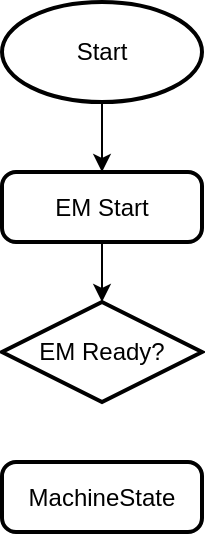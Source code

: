 <mxfile version="17.2.1" type="github" pages="3">
  <diagram id="C5RBs43oDa-KdzZeNtuy" name="EM">
    <mxGraphModel dx="1422" dy="794" grid="1" gridSize="10" guides="1" tooltips="1" connect="1" arrows="1" fold="1" page="1" pageScale="1" pageWidth="827" pageHeight="1169" math="0" shadow="0">
      <root>
        <mxCell id="WIyWlLk6GJQsqaUBKTNV-0" />
        <mxCell id="WIyWlLk6GJQsqaUBKTNV-1" parent="WIyWlLk6GJQsqaUBKTNV-0" />
        <mxCell id="A__8rpoOTPyaU1sWIA0t-6" style="edgeStyle=orthogonalEdgeStyle;rounded=0;orthogonalLoop=1;jettySize=auto;html=1;entryX=0.5;entryY=0;entryDx=0;entryDy=0;" parent="WIyWlLk6GJQsqaUBKTNV-1" source="A__8rpoOTPyaU1sWIA0t-7" target="A__8rpoOTPyaU1sWIA0t-9" edge="1">
          <mxGeometry relative="1" as="geometry" />
        </mxCell>
        <mxCell id="A__8rpoOTPyaU1sWIA0t-7" value="Start" style="strokeWidth=2;html=1;shape=mxgraph.flowchart.start_1;whiteSpace=wrap;" parent="WIyWlLk6GJQsqaUBKTNV-1" vertex="1">
          <mxGeometry x="190" y="90" width="100" height="50" as="geometry" />
        </mxCell>
        <mxCell id="A__8rpoOTPyaU1sWIA0t-8" style="edgeStyle=orthogonalEdgeStyle;rounded=0;orthogonalLoop=1;jettySize=auto;html=1;entryX=0.5;entryY=0;entryDx=0;entryDy=0;entryPerimeter=0;" parent="WIyWlLk6GJQsqaUBKTNV-1" source="A__8rpoOTPyaU1sWIA0t-9" target="A__8rpoOTPyaU1sWIA0t-10" edge="1">
          <mxGeometry relative="1" as="geometry" />
        </mxCell>
        <mxCell id="A__8rpoOTPyaU1sWIA0t-9" value="EM Start" style="rounded=1;whiteSpace=wrap;html=1;absoluteArcSize=1;arcSize=14;strokeWidth=2;" parent="WIyWlLk6GJQsqaUBKTNV-1" vertex="1">
          <mxGeometry x="190" y="175" width="100" height="35" as="geometry" />
        </mxCell>
        <mxCell id="A__8rpoOTPyaU1sWIA0t-10" value="EM Ready?" style="strokeWidth=2;html=1;shape=mxgraph.flowchart.decision;whiteSpace=wrap;" parent="WIyWlLk6GJQsqaUBKTNV-1" vertex="1">
          <mxGeometry x="190" y="240" width="100" height="50" as="geometry" />
        </mxCell>
        <mxCell id="A__8rpoOTPyaU1sWIA0t-11" value="MachineState" style="rounded=1;whiteSpace=wrap;html=1;absoluteArcSize=1;arcSize=14;strokeWidth=2;" parent="WIyWlLk6GJQsqaUBKTNV-1" vertex="1">
          <mxGeometry x="190" y="320" width="100" height="35" as="geometry" />
        </mxCell>
      </root>
    </mxGraphModel>
  </diagram>
  <diagram id="d0zWDj6BicbdPUeeqikr" name="Page-2">
    <mxGraphModel dx="1422" dy="794" grid="1" gridSize="10" guides="1" tooltips="1" connect="1" arrows="1" fold="1" page="1" pageScale="1" pageWidth="827" pageHeight="1169" math="0" shadow="0">
      <root>
        <mxCell id="nzSEOdF4jOf0fmbuoUVZ-0" />
        <mxCell id="nzSEOdF4jOf0fmbuoUVZ-1" parent="nzSEOdF4jOf0fmbuoUVZ-0" />
        <mxCell id="QW3zOGScD2DFvniueVcg-14" value="Test Device" style="rounded=1;whiteSpace=wrap;html=1;dashed=1;verticalAlign=bottom;" parent="nzSEOdF4jOf0fmbuoUVZ-1" vertex="1">
          <mxGeometry x="230" y="1003" width="360" height="110" as="geometry" />
        </mxCell>
        <mxCell id="nzSEOdF4jOf0fmbuoUVZ-6" value="" style="rounded=0;whiteSpace=wrap;html=1;dashed=1;" parent="nzSEOdF4jOf0fmbuoUVZ-1" vertex="1">
          <mxGeometry x="259" y="260" width="310" height="200" as="geometry" />
        </mxCell>
        <mxCell id="nzSEOdF4jOf0fmbuoUVZ-2" value="Dlt-viewer" style="rounded=1;whiteSpace=wrap;html=1;fillColor=#dae8fc;strokeColor=#6c8ebf;" parent="nzSEOdF4jOf0fmbuoUVZ-1" vertex="1">
          <mxGeometry x="350" y="380" width="120" height="60" as="geometry" />
        </mxCell>
        <mxCell id="nzSEOdF4jOf0fmbuoUVZ-4" value="Addon&lt;br&gt;系统信息" style="rounded=1;whiteSpace=wrap;html=1;fillColor=#f5f5f5;fontColor=#333333;strokeColor=#666666;" parent="nzSEOdF4jOf0fmbuoUVZ-1" vertex="1">
          <mxGeometry x="294" y="290" width="120" height="60" as="geometry" />
        </mxCell>
        <mxCell id="nzSEOdF4jOf0fmbuoUVZ-5" value="Daemon" style="rounded=1;whiteSpace=wrap;html=1;fillColor=#d5e8d4;strokeColor=#82b366;" parent="nzSEOdF4jOf0fmbuoUVZ-1" vertex="1">
          <mxGeometry x="354" y="490" width="120" height="60" as="geometry" />
        </mxCell>
        <mxCell id="nzSEOdF4jOf0fmbuoUVZ-7" value="" style="endArrow=classic;startArrow=classic;html=1;rounded=0;exitX=0.5;exitY=0;exitDx=0;exitDy=0;" parent="nzSEOdF4jOf0fmbuoUVZ-1" source="nzSEOdF4jOf0fmbuoUVZ-5" edge="1">
          <mxGeometry width="50" height="50" relative="1" as="geometry">
            <mxPoint x="364" y="490" as="sourcePoint" />
            <mxPoint x="414" y="440" as="targetPoint" />
          </mxGeometry>
        </mxCell>
        <mxCell id="nzSEOdF4jOf0fmbuoUVZ-8" value="" style="endArrow=classic;html=1;rounded=0;entryX=0.5;entryY=1;entryDx=0;entryDy=0;" parent="nzSEOdF4jOf0fmbuoUVZ-1" target="nzSEOdF4jOf0fmbuoUVZ-4" edge="1">
          <mxGeometry width="50" height="50" relative="1" as="geometry">
            <mxPoint x="414" y="380" as="sourcePoint" />
            <mxPoint x="464" y="330" as="targetPoint" />
          </mxGeometry>
        </mxCell>
        <mxCell id="nzSEOdF4jOf0fmbuoUVZ-9" value="Addon&lt;br&gt;数据可视化" style="rounded=1;whiteSpace=wrap;html=1;fillColor=#f5f5f5;fontColor=#333333;strokeColor=#666666;" parent="nzSEOdF4jOf0fmbuoUVZ-1" vertex="1">
          <mxGeometry x="430" y="290" width="120" height="60" as="geometry" />
        </mxCell>
        <mxCell id="nzSEOdF4jOf0fmbuoUVZ-11" value="" style="endArrow=classic;html=1;rounded=0;entryX=0.5;entryY=1;entryDx=0;entryDy=0;" parent="nzSEOdF4jOf0fmbuoUVZ-1" target="nzSEOdF4jOf0fmbuoUVZ-9" edge="1">
          <mxGeometry width="50" height="50" relative="1" as="geometry">
            <mxPoint x="414" y="380" as="sourcePoint" />
            <mxPoint x="464" y="330" as="targetPoint" />
          </mxGeometry>
        </mxCell>
        <mxCell id="QW3zOGScD2DFvniueVcg-13" value="ECU" style="rounded=1;whiteSpace=wrap;html=1;dashed=1;verticalAlign=top;align=center;" parent="nzSEOdF4jOf0fmbuoUVZ-1" vertex="1">
          <mxGeometry x="172.5" y="750" width="475" height="230" as="geometry" />
        </mxCell>
        <mxCell id="QW3zOGScD2DFvniueVcg-1" value="Dlt-viewer" style="rounded=1;whiteSpace=wrap;html=1;fillColor=#dae8fc;strokeColor=#6c8ebf;" parent="nzSEOdF4jOf0fmbuoUVZ-1" vertex="1">
          <mxGeometry x="350" y="1023" width="120" height="60" as="geometry" />
        </mxCell>
        <mxCell id="QW3zOGScD2DFvniueVcg-3" value="Daemon" style="rounded=1;whiteSpace=wrap;html=1;fillColor=#d5e8d4;strokeColor=#82b366;" parent="nzSEOdF4jOf0fmbuoUVZ-1" vertex="1">
          <mxGeometry x="350" y="900" width="120" height="60" as="geometry" />
        </mxCell>
        <mxCell id="QW3zOGScD2DFvniueVcg-8" value="" style="endArrow=classic;startArrow=classic;html=1;rounded=0;entryX=0.5;entryY=0;entryDx=0;entryDy=0;exitX=0.5;exitY=1;exitDx=0;exitDy=0;" parent="nzSEOdF4jOf0fmbuoUVZ-1" source="QW3zOGScD2DFvniueVcg-3" target="QW3zOGScD2DFvniueVcg-1" edge="1">
          <mxGeometry width="50" height="50" relative="1" as="geometry">
            <mxPoint x="390" y="950" as="sourcePoint" />
            <mxPoint x="440" y="900" as="targetPoint" />
          </mxGeometry>
        </mxCell>
        <mxCell id="QW3zOGScD2DFvniueVcg-9" value="Camera" style="rounded=1;whiteSpace=wrap;html=1;" parent="nzSEOdF4jOf0fmbuoUVZ-1" vertex="1">
          <mxGeometry x="200" y="780" width="120" height="60" as="geometry" />
        </mxCell>
        <mxCell id="QW3zOGScD2DFvniueVcg-10" value="&lt;span lang=&quot;EN-US&quot; style=&quot;font-size: 10pt ; font-family: &amp;#34;times new roman&amp;#34; , serif&quot;&gt;SDC&lt;/span&gt;" style="rounded=1;whiteSpace=wrap;html=1;" parent="nzSEOdF4jOf0fmbuoUVZ-1" vertex="1">
          <mxGeometry x="350" y="780" width="120" height="60" as="geometry" />
        </mxCell>
        <mxCell id="QW3zOGScD2DFvniueVcg-11" value="" style="endArrow=classic;html=1;rounded=0;exitX=0.5;exitY=1;exitDx=0;exitDy=0;entryX=0.5;entryY=0;entryDx=0;entryDy=0;" parent="nzSEOdF4jOf0fmbuoUVZ-1" source="QW3zOGScD2DFvniueVcg-9" target="QW3zOGScD2DFvniueVcg-3" edge="1">
          <mxGeometry width="50" height="50" relative="1" as="geometry">
            <mxPoint x="390" y="950" as="sourcePoint" />
            <mxPoint x="440" y="900" as="targetPoint" />
          </mxGeometry>
        </mxCell>
        <mxCell id="QW3zOGScD2DFvniueVcg-12" value="" style="endArrow=classic;html=1;rounded=0;exitX=0.5;exitY=1;exitDx=0;exitDy=0;entryX=0.5;entryY=0;entryDx=0;entryDy=0;" parent="nzSEOdF4jOf0fmbuoUVZ-1" source="QW3zOGScD2DFvniueVcg-10" target="QW3zOGScD2DFvniueVcg-3" edge="1">
          <mxGeometry width="50" height="50" relative="1" as="geometry">
            <mxPoint x="390" y="950" as="sourcePoint" />
            <mxPoint x="440" y="900" as="targetPoint" />
          </mxGeometry>
        </mxCell>
        <mxCell id="QW3zOGScD2DFvniueVcg-15" value="logLibrary" style="rounded=0;whiteSpace=wrap;html=1;dashed=1;" parent="nzSEOdF4jOf0fmbuoUVZ-1" vertex="1">
          <mxGeometry x="210" y="820" width="100" height="20" as="geometry" />
        </mxCell>
        <mxCell id="QW3zOGScD2DFvniueVcg-16" value="logLibrary" style="rounded=0;whiteSpace=wrap;html=1;dashed=1;" parent="nzSEOdF4jOf0fmbuoUVZ-1" vertex="1">
          <mxGeometry x="360" y="820" width="100" height="20" as="geometry" />
        </mxCell>
        <mxCell id="QW3zOGScD2DFvniueVcg-17" value="App***" style="rounded=1;whiteSpace=wrap;html=1;" parent="nzSEOdF4jOf0fmbuoUVZ-1" vertex="1">
          <mxGeometry x="500" y="780" width="120" height="60" as="geometry" />
        </mxCell>
        <mxCell id="QW3zOGScD2DFvniueVcg-18" value="logLibrary" style="rounded=0;whiteSpace=wrap;html=1;dashed=1;" parent="nzSEOdF4jOf0fmbuoUVZ-1" vertex="1">
          <mxGeometry x="510" y="820" width="100" height="20" as="geometry" />
        </mxCell>
        <mxCell id="QW3zOGScD2DFvniueVcg-19" value="" style="endArrow=classic;html=1;rounded=0;exitX=0.5;exitY=1;exitDx=0;exitDy=0;entryX=0.5;entryY=0;entryDx=0;entryDy=0;" parent="nzSEOdF4jOf0fmbuoUVZ-1" source="QW3zOGScD2DFvniueVcg-18" target="QW3zOGScD2DFvniueVcg-3" edge="1">
          <mxGeometry width="50" height="50" relative="1" as="geometry">
            <mxPoint x="390" y="940" as="sourcePoint" />
            <mxPoint x="440" y="890" as="targetPoint" />
          </mxGeometry>
        </mxCell>
        <mxCell id="QW3zOGScD2DFvniueVcg-20" value="log file" style="shape=cylinder3;whiteSpace=wrap;html=1;boundedLbl=1;backgroundOutline=1;size=15;dashed=1;" parent="nzSEOdF4jOf0fmbuoUVZ-1" vertex="1">
          <mxGeometry x="520" y="890" width="60" height="80" as="geometry" />
        </mxCell>
        <mxCell id="QW3zOGScD2DFvniueVcg-21" value="" style="endArrow=classic;html=1;rounded=0;entryX=0;entryY=0.5;entryDx=0;entryDy=0;entryPerimeter=0;exitX=1;exitY=0.5;exitDx=0;exitDy=0;" parent="nzSEOdF4jOf0fmbuoUVZ-1" source="QW3zOGScD2DFvniueVcg-3" target="QW3zOGScD2DFvniueVcg-20" edge="1">
          <mxGeometry width="50" height="50" relative="1" as="geometry">
            <mxPoint x="390" y="940" as="sourcePoint" />
            <mxPoint x="440" y="890" as="targetPoint" />
          </mxGeometry>
        </mxCell>
      </root>
    </mxGraphModel>
  </diagram>
  <diagram id="tbxR8FMmWwpxrkz1u1lE" name="Page-3">
    <mxGraphModel dx="1422" dy="794" grid="1" gridSize="10" guides="1" tooltips="1" connect="1" arrows="1" fold="1" page="1" pageScale="1" pageWidth="827" pageHeight="1169" math="0" shadow="0">
      <root>
        <mxCell id="0" />
        <mxCell id="1" parent="0" />
        <mxCell id="OSh4MwEhtIZiRY0IIgI5-3" value="" style="edgeStyle=orthogonalEdgeStyle;rounded=0;orthogonalLoop=1;jettySize=auto;html=1;" edge="1" parent="1" source="OSh4MwEhtIZiRY0IIgI5-1" target="OSh4MwEhtIZiRY0IIgI5-2">
          <mxGeometry relative="1" as="geometry" />
        </mxCell>
        <mxCell id="OSh4MwEhtIZiRY0IIgI5-1" value="Start" style="ellipse;whiteSpace=wrap;html=1;" vertex="1" parent="1">
          <mxGeometry x="101" y="10" width="90" height="50" as="geometry" />
        </mxCell>
        <mxCell id="OSh4MwEhtIZiRY0IIgI5-5" value="" style="edgeStyle=orthogonalEdgeStyle;rounded=0;orthogonalLoop=1;jettySize=auto;html=1;" edge="1" parent="1" source="OSh4MwEhtIZiRY0IIgI5-2" target="OSh4MwEhtIZiRY0IIgI5-4">
          <mxGeometry relative="1" as="geometry" />
        </mxCell>
        <mxCell id="OSh4MwEhtIZiRY0IIgI5-2" value="设计测试用例" style="rounded=0;whiteSpace=wrap;html=1;" vertex="1" parent="1">
          <mxGeometry x="86" y="90" width="120" height="60" as="geometry" />
        </mxCell>
        <mxCell id="OSh4MwEhtIZiRY0IIgI5-9" value="" style="edgeStyle=orthogonalEdgeStyle;rounded=0;orthogonalLoop=1;jettySize=auto;html=1;" edge="1" parent="1" source="OSh4MwEhtIZiRY0IIgI5-4" target="OSh4MwEhtIZiRY0IIgI5-8">
          <mxGeometry relative="1" as="geometry">
            <Array as="points">
              <mxPoint x="240" y="210" />
              <mxPoint x="240" y="163" />
            </Array>
          </mxGeometry>
        </mxCell>
        <mxCell id="OSh4MwEhtIZiRY0IIgI5-4" value="生成测试框架" style="whiteSpace=wrap;html=1;rounded=0;" vertex="1" parent="1">
          <mxGeometry x="86" y="180" width="120" height="60" as="geometry" />
        </mxCell>
        <mxCell id="OSh4MwEhtIZiRY0IIgI5-11" value="" style="edgeStyle=orthogonalEdgeStyle;rounded=0;orthogonalLoop=1;jettySize=auto;html=1;exitX=1;exitY=0.25;exitDx=0;exitDy=0;" edge="1" parent="1" source="OSh4MwEhtIZiRY0IIgI5-22" target="OSh4MwEhtIZiRY0IIgI5-10">
          <mxGeometry relative="1" as="geometry">
            <Array as="points">
              <mxPoint x="440" y="448" />
              <mxPoint x="440" y="263" />
            </Array>
          </mxGeometry>
        </mxCell>
        <mxCell id="OSh4MwEhtIZiRY0IIgI5-23" value="" style="edgeStyle=orthogonalEdgeStyle;rounded=0;orthogonalLoop=1;jettySize=auto;html=1;" edge="1" parent="1" source="OSh4MwEhtIZiRY0IIgI5-8" target="OSh4MwEhtIZiRY0IIgI5-21">
          <mxGeometry relative="1" as="geometry" />
        </mxCell>
        <mxCell id="OSh4MwEhtIZiRY0IIgI5-8" value="实现测试代码" style="whiteSpace=wrap;html=1;rounded=0;" vertex="1" parent="1">
          <mxGeometry x="282" y="133" width="120" height="60" as="geometry" />
        </mxCell>
        <mxCell id="OSh4MwEhtIZiRY0IIgI5-14" value="" style="edgeStyle=orthogonalEdgeStyle;rounded=0;orthogonalLoop=1;jettySize=auto;html=1;" edge="1" parent="1" source="OSh4MwEhtIZiRY0IIgI5-10" target="OSh4MwEhtIZiRY0IIgI5-13">
          <mxGeometry relative="1" as="geometry" />
        </mxCell>
        <mxCell id="OSh4MwEhtIZiRY0IIgI5-10" value="执行测试用例" style="whiteSpace=wrap;html=1;rounded=0;" vertex="1" parent="1">
          <mxGeometry x="476" y="233" width="120" height="60" as="geometry" />
        </mxCell>
        <mxCell id="OSh4MwEhtIZiRY0IIgI5-16" value="" style="edgeStyle=orthogonalEdgeStyle;rounded=0;orthogonalLoop=1;jettySize=auto;html=1;" edge="1" parent="1" source="OSh4MwEhtIZiRY0IIgI5-13" target="OSh4MwEhtIZiRY0IIgI5-15">
          <mxGeometry relative="1" as="geometry" />
        </mxCell>
        <mxCell id="OSh4MwEhtIZiRY0IIgI5-13" value="生成测试报告" style="whiteSpace=wrap;html=1;rounded=0;" vertex="1" parent="1">
          <mxGeometry x="476" y="333" width="120" height="60" as="geometry" />
        </mxCell>
        <mxCell id="OSh4MwEhtIZiRY0IIgI5-18" value="" style="edgeStyle=orthogonalEdgeStyle;rounded=0;orthogonalLoop=1;jettySize=auto;html=1;" edge="1" parent="1" source="OSh4MwEhtIZiRY0IIgI5-15" target="OSh4MwEhtIZiRY0IIgI5-17">
          <mxGeometry relative="1" as="geometry" />
        </mxCell>
        <mxCell id="OSh4MwEhtIZiRY0IIgI5-15" value="检查测试报告" style="whiteSpace=wrap;html=1;rounded=0;" vertex="1" parent="1">
          <mxGeometry x="476" y="433" width="120" height="60" as="geometry" />
        </mxCell>
        <mxCell id="OSh4MwEhtIZiRY0IIgI5-26" value="Yes" style="edgeStyle=orthogonalEdgeStyle;rounded=0;orthogonalLoop=1;jettySize=auto;html=1;" edge="1" parent="1" source="OSh4MwEhtIZiRY0IIgI5-17" target="OSh4MwEhtIZiRY0IIgI5-25">
          <mxGeometry relative="1" as="geometry" />
        </mxCell>
        <mxCell id="OSh4MwEhtIZiRY0IIgI5-28" value="No" style="edgeStyle=orthogonalEdgeStyle;rounded=0;orthogonalLoop=1;jettySize=auto;html=1;" edge="1" parent="1" source="OSh4MwEhtIZiRY0IIgI5-17" target="OSh4MwEhtIZiRY0IIgI5-27">
          <mxGeometry relative="1" as="geometry" />
        </mxCell>
        <mxCell id="OSh4MwEhtIZiRY0IIgI5-17" value="测试通过" style="rhombus;whiteSpace=wrap;html=1;rounded=0;" vertex="1" parent="1">
          <mxGeometry x="496" y="530" width="80" height="50" as="geometry" />
        </mxCell>
        <mxCell id="OSh4MwEhtIZiRY0IIgI5-19" value="" style="endArrow=none;dashed=1;html=1;dashPattern=1 3;strokeWidth=2;rounded=0;" edge="1" parent="1">
          <mxGeometry width="50" height="50" relative="1" as="geometry">
            <mxPoint x="240" y="786" as="sourcePoint" />
            <mxPoint x="240" y="6" as="targetPoint" />
          </mxGeometry>
        </mxCell>
        <mxCell id="OSh4MwEhtIZiRY0IIgI5-20" value="" style="endArrow=none;dashed=1;html=1;dashPattern=1 3;strokeWidth=2;rounded=0;" edge="1" parent="1">
          <mxGeometry width="50" height="50" relative="1" as="geometry">
            <mxPoint x="440" y="786" as="sourcePoint" />
            <mxPoint x="440" y="6" as="targetPoint" />
          </mxGeometry>
        </mxCell>
        <mxCell id="OSh4MwEhtIZiRY0IIgI5-31" value="" style="edgeStyle=orthogonalEdgeStyle;rounded=0;orthogonalLoop=1;jettySize=auto;html=1;" edge="1" parent="1" source="OSh4MwEhtIZiRY0IIgI5-21" target="OSh4MwEhtIZiRY0IIgI5-30">
          <mxGeometry relative="1" as="geometry" />
        </mxCell>
        <mxCell id="OSh4MwEhtIZiRY0IIgI5-21" value="编译本地仓库" style="whiteSpace=wrap;html=1;rounded=0;" vertex="1" parent="1">
          <mxGeometry x="282" y="233" width="120" height="60" as="geometry" />
        </mxCell>
        <mxCell id="OSh4MwEhtIZiRY0IIgI5-22" value="上传本地仓库" style="whiteSpace=wrap;html=1;rounded=0;" vertex="1" parent="1">
          <mxGeometry x="282" y="433" width="120" height="60" as="geometry" />
        </mxCell>
        <mxCell id="OSh4MwEhtIZiRY0IIgI5-34" value="" style="edgeStyle=orthogonalEdgeStyle;rounded=0;orthogonalLoop=1;jettySize=auto;html=1;" edge="1" parent="1" source="OSh4MwEhtIZiRY0IIgI5-25" target="OSh4MwEhtIZiRY0IIgI5-33">
          <mxGeometry relative="1" as="geometry" />
        </mxCell>
        <mxCell id="OSh4MwEhtIZiRY0IIgI5-25" value="归档测试报告" style="whiteSpace=wrap;html=1;rounded=0;" vertex="1" parent="1">
          <mxGeometry x="476" y="620" width="120" height="60" as="geometry" />
        </mxCell>
        <mxCell id="OSh4MwEhtIZiRY0IIgI5-29" style="edgeStyle=orthogonalEdgeStyle;rounded=0;orthogonalLoop=1;jettySize=auto;html=1;entryX=0;entryY=0.5;entryDx=0;entryDy=0;" edge="1" parent="1" source="OSh4MwEhtIZiRY0IIgI5-27" target="OSh4MwEhtIZiRY0IIgI5-21">
          <mxGeometry relative="1" as="geometry">
            <mxPoint x="240" y="280" as="targetPoint" />
            <Array as="points">
              <mxPoint x="240" y="570" />
              <mxPoint x="240" y="263" />
            </Array>
          </mxGeometry>
        </mxCell>
        <mxCell id="OSh4MwEhtIZiRY0IIgI5-27" value="修复测试问题" style="whiteSpace=wrap;html=1;rounded=0;" vertex="1" parent="1">
          <mxGeometry x="282" y="525" width="120" height="60" as="geometry" />
        </mxCell>
        <mxCell id="OSh4MwEhtIZiRY0IIgI5-32" value="Yes" style="edgeStyle=orthogonalEdgeStyle;rounded=0;orthogonalLoop=1;jettySize=auto;html=1;" edge="1" parent="1" source="OSh4MwEhtIZiRY0IIgI5-30" target="OSh4MwEhtIZiRY0IIgI5-22">
          <mxGeometry relative="1" as="geometry" />
        </mxCell>
        <mxCell id="OSh4MwEhtIZiRY0IIgI5-30" value="编译OK" style="rhombus;whiteSpace=wrap;html=1;rounded=0;" vertex="1" parent="1">
          <mxGeometry x="302" y="333" width="80" height="60" as="geometry" />
        </mxCell>
        <mxCell id="OSh4MwEhtIZiRY0IIgI5-33" value="End" style="ellipse;whiteSpace=wrap;html=1;rounded=0;" vertex="1" parent="1">
          <mxGeometry x="476" y="710" width="120" height="60" as="geometry" />
        </mxCell>
        <mxCell id="OSh4MwEhtIZiRY0IIgI5-35" value="" style="shape=actor;whiteSpace=wrap;html=1;" vertex="1" parent="1">
          <mxGeometry x="186" y="130" width="20" height="20" as="geometry" />
        </mxCell>
        <mxCell id="OSh4MwEhtIZiRY0IIgI5-36" value="" style="shape=actor;whiteSpace=wrap;html=1;" vertex="1" parent="1">
          <mxGeometry x="382" y="173" width="20" height="20" as="geometry" />
        </mxCell>
        <mxCell id="OSh4MwEhtIZiRY0IIgI5-37" value="" style="shape=actor;whiteSpace=wrap;html=1;" vertex="1" parent="1">
          <mxGeometry x="382" y="273" width="20" height="20" as="geometry" />
        </mxCell>
        <mxCell id="OSh4MwEhtIZiRY0IIgI5-38" value="" style="shape=actor;whiteSpace=wrap;html=1;" vertex="1" parent="1">
          <mxGeometry x="382" y="473" width="20" height="20" as="geometry" />
        </mxCell>
        <mxCell id="OSh4MwEhtIZiRY0IIgI5-39" value="" style="shape=actor;whiteSpace=wrap;html=1;" vertex="1" parent="1">
          <mxGeometry x="576" y="473" width="20" height="20" as="geometry" />
        </mxCell>
        <mxCell id="OSh4MwEhtIZiRY0IIgI5-40" value="" style="shape=actor;whiteSpace=wrap;html=1;" vertex="1" parent="1">
          <mxGeometry x="382" y="565" width="20" height="20" as="geometry" />
        </mxCell>
      </root>
    </mxGraphModel>
  </diagram>
</mxfile>
